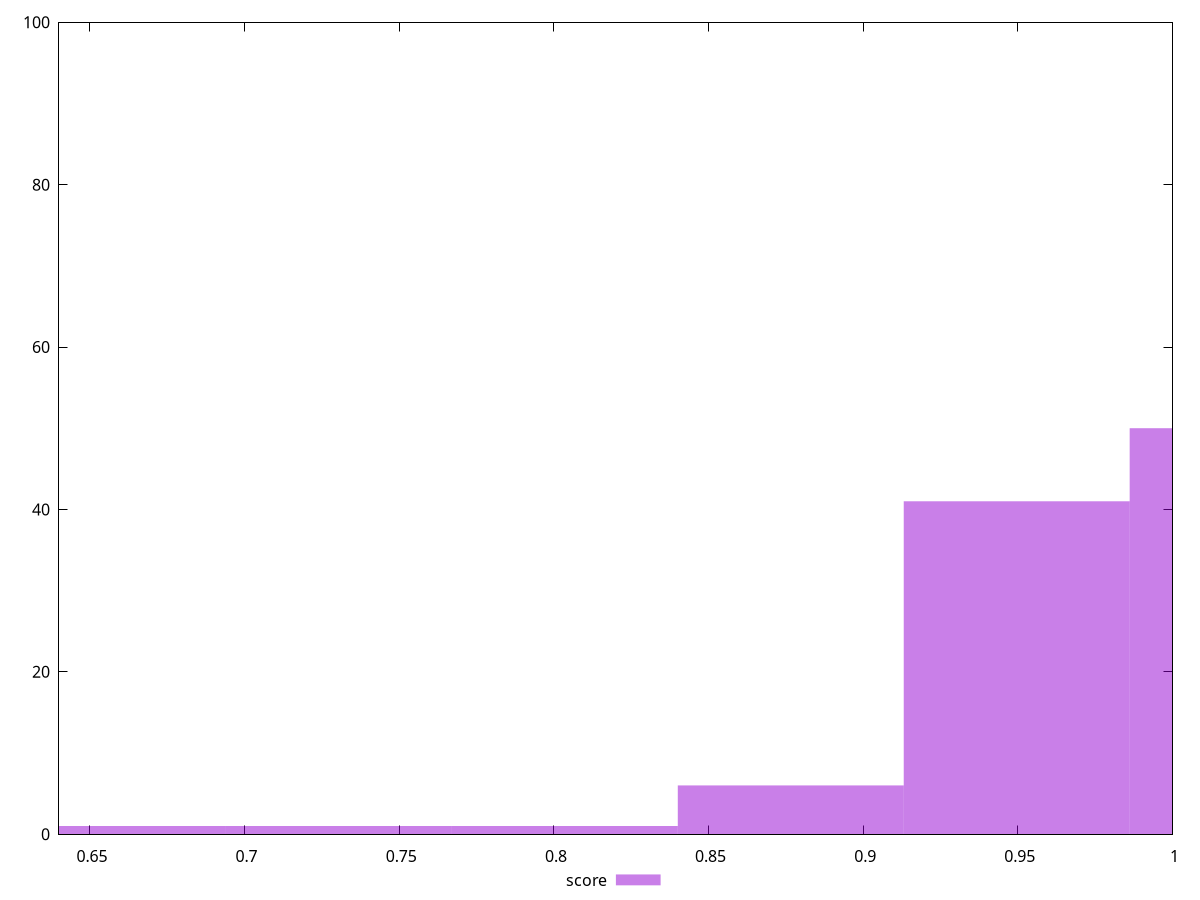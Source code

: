 reset

$score <<EOF
1.0226805499746061 50
0.9496319392621342 41
0.8035347178371904 1
0.8765833285496623 6
0.6574374964122467 1
0.7304861071247186 1
EOF

set key outside below
set boxwidth 0.07304861071247186
set xrange [0.64:1]
set yrange [0:100]
set trange [0:100]
set style fill transparent solid 0.5 noborder
set terminal svg size 640, 490 enhanced background rgb 'white'
set output "report_00013_2021-02-09T12-04-24.940Z/bootup-time/samples/pages+cached+noadtech+nomedia+nocss/score/histogram.svg"

plot $score title "score" with boxes

reset
